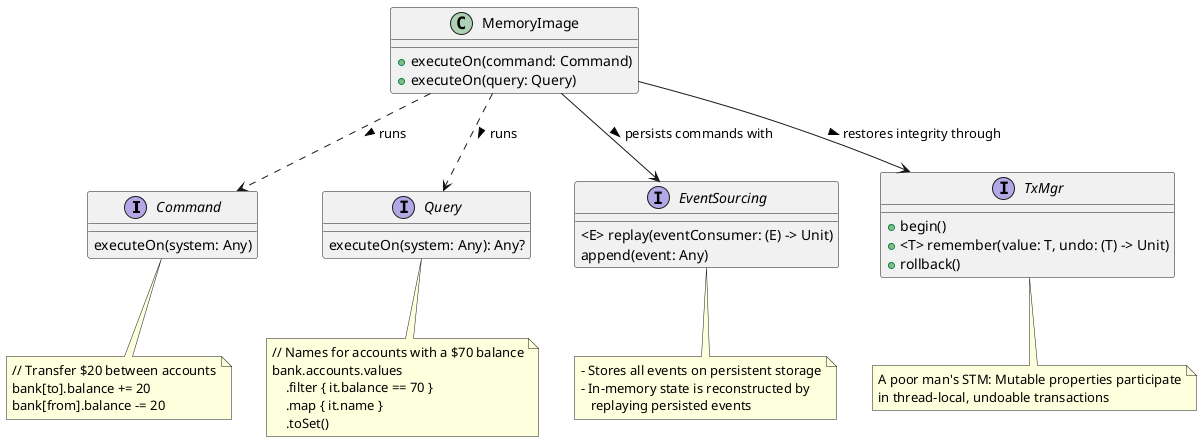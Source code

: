 @startuml

together {
    interface Command {
        executeOn(system: Any)
    }
    note bottom of Command
        // Transfer $20 between accounts
        bank[to].balance += 20
        bank[from].balance -= 20
    end note

    interface Query {
        executeOn(system: Any): Any?
    }
    note bottom of Query
        // Names for accounts with a $70 balance
        bank.accounts.values
            .filter { it.balance == 70 }
            .map { it.name }
            .toSet()
    end note
}

together {
    interface EventSourcing {
        <E> replay(eventConsumer: (E) -> Unit)
        append(event: Any)
    }
    note bottom of EventSourcing
        - Stores all events on persistent storage
        - In-memory state is reconstructed by
           replaying persisted events
    end note
    interface TxMgr {
        + begin()
        + <T> remember(value: T, undo: (T) -> Unit)
        + rollback()
    }
    note bottom of TxMgr
        A poor man's STM: Mutable properties participate
        in thread-local, undoable transactions
    end note
}

class MemoryImage {
    + executeOn(command: Command)
    + executeOn(query: Query)
}
MemoryImage ..> Command: runs >
MemoryImage ..> Query: runs >
MemoryImage --> EventSourcing: persists commands with >
MemoryImage --> TxMgr: restores integrity through >

@enduml